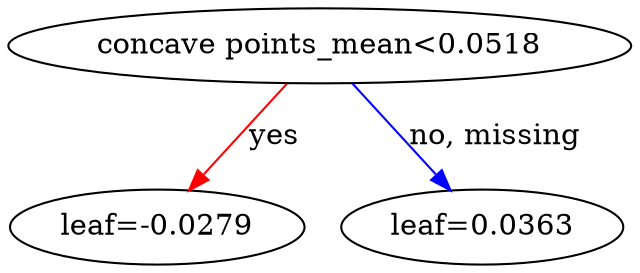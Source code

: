 digraph {
    graph [ rankdir=TB ]
    graph [ rankdir="UD" ]

    0 [ label="concave points_mean<0.0518" ]
    0 -> 1 [label="yes" color="#FF0000"]
    0 -> 2 [label="no, missing" color="#0000FF"]

    1 [ label="leaf=-0.0279" ]

    2 [ label="leaf=0.0363" ]
}
